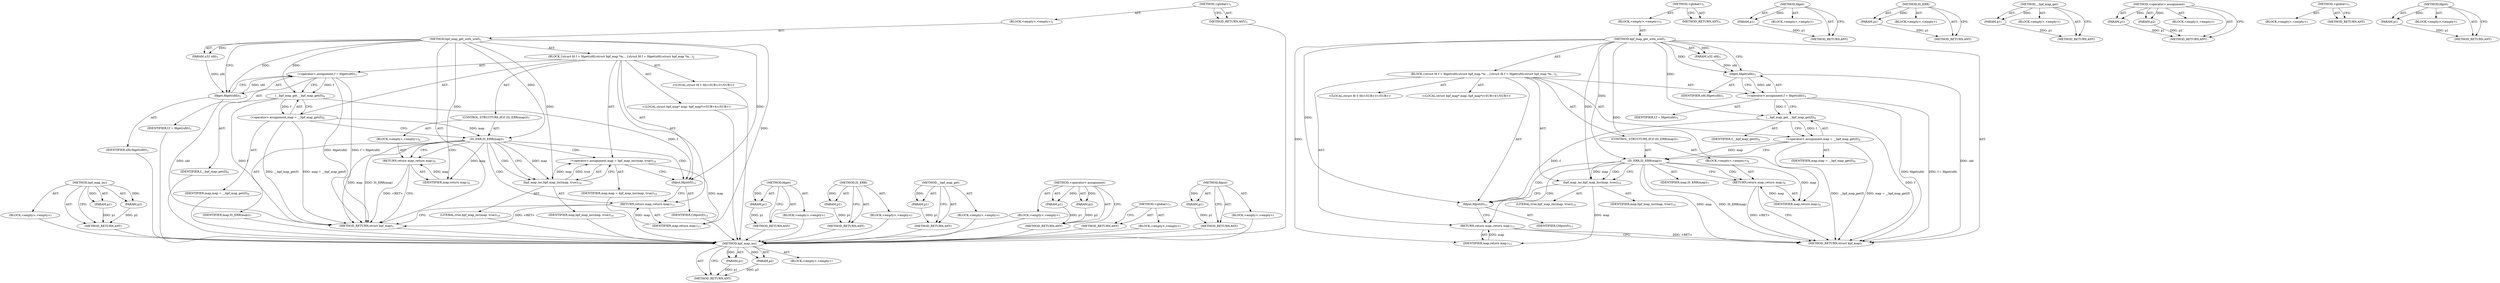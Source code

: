 digraph "fdput" {
vulnerable_76 [label=<(METHOD,bpf_map_inc)>];
vulnerable_77 [label=<(PARAM,p1)>];
vulnerable_78 [label=<(PARAM,p2)>];
vulnerable_79 [label=<(BLOCK,&lt;empty&gt;,&lt;empty&gt;)>];
vulnerable_80 [label=<(METHOD_RETURN,ANY)>];
vulnerable_6 [label=<(METHOD,&lt;global&gt;)<SUB>1</SUB>>];
vulnerable_7 [label=<(BLOCK,&lt;empty&gt;,&lt;empty&gt;)<SUB>1</SUB>>];
vulnerable_8 [label=<(METHOD,bpf_map_get_with_uref)<SUB>1</SUB>>];
vulnerable_9 [label=<(PARAM,u32 ufd)<SUB>1</SUB>>];
vulnerable_10 [label=<(BLOCK,{
	struct fd f = fdget(ufd);
	struct bpf_map *m...,{
	struct fd f = fdget(ufd);
	struct bpf_map *m...)<SUB>2</SUB>>];
vulnerable_11 [label="<(LOCAL,struct fd f: fd)<SUB>3</SUB>>"];
vulnerable_12 [label=<(&lt;operator&gt;.assignment,f = fdget(ufd))<SUB>3</SUB>>];
vulnerable_13 [label=<(IDENTIFIER,f,f = fdget(ufd))<SUB>3</SUB>>];
vulnerable_14 [label=<(fdget,fdget(ufd))<SUB>3</SUB>>];
vulnerable_15 [label=<(IDENTIFIER,ufd,fdget(ufd))<SUB>3</SUB>>];
vulnerable_16 [label="<(LOCAL,struct bpf_map* map: bpf_map*)<SUB>4</SUB>>"];
vulnerable_17 [label=<(&lt;operator&gt;.assignment,map = __bpf_map_get(f))<SUB>6</SUB>>];
vulnerable_18 [label=<(IDENTIFIER,map,map = __bpf_map_get(f))<SUB>6</SUB>>];
vulnerable_19 [label=<(__bpf_map_get,__bpf_map_get(f))<SUB>6</SUB>>];
vulnerable_20 [label=<(IDENTIFIER,f,__bpf_map_get(f))<SUB>6</SUB>>];
vulnerable_21 [label=<(CONTROL_STRUCTURE,IF,if (IS_ERR(map)))<SUB>7</SUB>>];
vulnerable_22 [label=<(IS_ERR,IS_ERR(map))<SUB>7</SUB>>];
vulnerable_23 [label=<(IDENTIFIER,map,IS_ERR(map))<SUB>7</SUB>>];
vulnerable_24 [label=<(BLOCK,&lt;empty&gt;,&lt;empty&gt;)<SUB>8</SUB>>];
vulnerable_25 [label=<(RETURN,return map;,return map;)<SUB>8</SUB>>];
vulnerable_26 [label=<(IDENTIFIER,map,return map;)<SUB>8</SUB>>];
vulnerable_27 [label=<(bpf_map_inc,bpf_map_inc(map, true))<SUB>10</SUB>>];
vulnerable_28 [label=<(IDENTIFIER,map,bpf_map_inc(map, true))<SUB>10</SUB>>];
vulnerable_29 [label=<(LITERAL,true,bpf_map_inc(map, true))<SUB>10</SUB>>];
vulnerable_30 [label=<(fdput,fdput(f))<SUB>11</SUB>>];
vulnerable_31 [label=<(IDENTIFIER,f,fdput(f))<SUB>11</SUB>>];
vulnerable_32 [label=<(RETURN,return map;,return map;)<SUB>13</SUB>>];
vulnerable_33 [label=<(IDENTIFIER,map,return map;)<SUB>13</SUB>>];
vulnerable_34 [label=<(METHOD_RETURN,struct bpf_map)<SUB>1</SUB>>];
vulnerable_36 [label=<(METHOD_RETURN,ANY)<SUB>1</SUB>>];
vulnerable_64 [label=<(METHOD,fdget)>];
vulnerable_65 [label=<(PARAM,p1)>];
vulnerable_66 [label=<(BLOCK,&lt;empty&gt;,&lt;empty&gt;)>];
vulnerable_67 [label=<(METHOD_RETURN,ANY)>];
vulnerable_72 [label=<(METHOD,IS_ERR)>];
vulnerable_73 [label=<(PARAM,p1)>];
vulnerable_74 [label=<(BLOCK,&lt;empty&gt;,&lt;empty&gt;)>];
vulnerable_75 [label=<(METHOD_RETURN,ANY)>];
vulnerable_68 [label=<(METHOD,__bpf_map_get)>];
vulnerable_69 [label=<(PARAM,p1)>];
vulnerable_70 [label=<(BLOCK,&lt;empty&gt;,&lt;empty&gt;)>];
vulnerable_71 [label=<(METHOD_RETURN,ANY)>];
vulnerable_59 [label=<(METHOD,&lt;operator&gt;.assignment)>];
vulnerable_60 [label=<(PARAM,p1)>];
vulnerable_61 [label=<(PARAM,p2)>];
vulnerable_62 [label=<(BLOCK,&lt;empty&gt;,&lt;empty&gt;)>];
vulnerable_63 [label=<(METHOD_RETURN,ANY)>];
vulnerable_53 [label=<(METHOD,&lt;global&gt;)<SUB>1</SUB>>];
vulnerable_54 [label=<(BLOCK,&lt;empty&gt;,&lt;empty&gt;)>];
vulnerable_55 [label=<(METHOD_RETURN,ANY)>];
vulnerable_81 [label=<(METHOD,fdput)>];
vulnerable_82 [label=<(PARAM,p1)>];
vulnerable_83 [label=<(BLOCK,&lt;empty&gt;,&lt;empty&gt;)>];
vulnerable_84 [label=<(METHOD_RETURN,ANY)>];
fixed_78 [label=<(METHOD,bpf_map_inc)>];
fixed_79 [label=<(PARAM,p1)>];
fixed_80 [label=<(PARAM,p2)>];
fixed_81 [label=<(BLOCK,&lt;empty&gt;,&lt;empty&gt;)>];
fixed_82 [label=<(METHOD_RETURN,ANY)>];
fixed_6 [label=<(METHOD,&lt;global&gt;)<SUB>1</SUB>>];
fixed_7 [label=<(BLOCK,&lt;empty&gt;,&lt;empty&gt;)<SUB>1</SUB>>];
fixed_8 [label=<(METHOD,bpf_map_get_with_uref)<SUB>1</SUB>>];
fixed_9 [label=<(PARAM,u32 ufd)<SUB>1</SUB>>];
fixed_10 [label=<(BLOCK,{
	struct fd f = fdget(ufd);
	struct bpf_map *m...,{
	struct fd f = fdget(ufd);
	struct bpf_map *m...)<SUB>2</SUB>>];
fixed_11 [label="<(LOCAL,struct fd f: fd)<SUB>3</SUB>>"];
fixed_12 [label=<(&lt;operator&gt;.assignment,f = fdget(ufd))<SUB>3</SUB>>];
fixed_13 [label=<(IDENTIFIER,f,f = fdget(ufd))<SUB>3</SUB>>];
fixed_14 [label=<(fdget,fdget(ufd))<SUB>3</SUB>>];
fixed_15 [label=<(IDENTIFIER,ufd,fdget(ufd))<SUB>3</SUB>>];
fixed_16 [label="<(LOCAL,struct bpf_map* map: bpf_map*)<SUB>4</SUB>>"];
fixed_17 [label=<(&lt;operator&gt;.assignment,map = __bpf_map_get(f))<SUB>6</SUB>>];
fixed_18 [label=<(IDENTIFIER,map,map = __bpf_map_get(f))<SUB>6</SUB>>];
fixed_19 [label=<(__bpf_map_get,__bpf_map_get(f))<SUB>6</SUB>>];
fixed_20 [label=<(IDENTIFIER,f,__bpf_map_get(f))<SUB>6</SUB>>];
fixed_21 [label=<(CONTROL_STRUCTURE,IF,if (IS_ERR(map)))<SUB>7</SUB>>];
fixed_22 [label=<(IS_ERR,IS_ERR(map))<SUB>7</SUB>>];
fixed_23 [label=<(IDENTIFIER,map,IS_ERR(map))<SUB>7</SUB>>];
fixed_24 [label=<(BLOCK,&lt;empty&gt;,&lt;empty&gt;)<SUB>8</SUB>>];
fixed_25 [label=<(RETURN,return map;,return map;)<SUB>8</SUB>>];
fixed_26 [label=<(IDENTIFIER,map,return map;)<SUB>8</SUB>>];
fixed_27 [label=<(&lt;operator&gt;.assignment,map = bpf_map_inc(map, true))<SUB>10</SUB>>];
fixed_28 [label=<(IDENTIFIER,map,map = bpf_map_inc(map, true))<SUB>10</SUB>>];
fixed_29 [label=<(bpf_map_inc,bpf_map_inc(map, true))<SUB>10</SUB>>];
fixed_30 [label=<(IDENTIFIER,map,bpf_map_inc(map, true))<SUB>10</SUB>>];
fixed_31 [label=<(LITERAL,true,bpf_map_inc(map, true))<SUB>10</SUB>>];
fixed_32 [label=<(fdput,fdput(f))<SUB>11</SUB>>];
fixed_33 [label=<(IDENTIFIER,f,fdput(f))<SUB>11</SUB>>];
fixed_34 [label=<(RETURN,return map;,return map;)<SUB>13</SUB>>];
fixed_35 [label=<(IDENTIFIER,map,return map;)<SUB>13</SUB>>];
fixed_36 [label=<(METHOD_RETURN,struct bpf_map)<SUB>1</SUB>>];
fixed_38 [label=<(METHOD_RETURN,ANY)<SUB>1</SUB>>];
fixed_66 [label=<(METHOD,fdget)>];
fixed_67 [label=<(PARAM,p1)>];
fixed_68 [label=<(BLOCK,&lt;empty&gt;,&lt;empty&gt;)>];
fixed_69 [label=<(METHOD_RETURN,ANY)>];
fixed_74 [label=<(METHOD,IS_ERR)>];
fixed_75 [label=<(PARAM,p1)>];
fixed_76 [label=<(BLOCK,&lt;empty&gt;,&lt;empty&gt;)>];
fixed_77 [label=<(METHOD_RETURN,ANY)>];
fixed_70 [label=<(METHOD,__bpf_map_get)>];
fixed_71 [label=<(PARAM,p1)>];
fixed_72 [label=<(BLOCK,&lt;empty&gt;,&lt;empty&gt;)>];
fixed_73 [label=<(METHOD_RETURN,ANY)>];
fixed_61 [label=<(METHOD,&lt;operator&gt;.assignment)>];
fixed_62 [label=<(PARAM,p1)>];
fixed_63 [label=<(PARAM,p2)>];
fixed_64 [label=<(BLOCK,&lt;empty&gt;,&lt;empty&gt;)>];
fixed_65 [label=<(METHOD_RETURN,ANY)>];
fixed_55 [label=<(METHOD,&lt;global&gt;)<SUB>1</SUB>>];
fixed_56 [label=<(BLOCK,&lt;empty&gt;,&lt;empty&gt;)>];
fixed_57 [label=<(METHOD_RETURN,ANY)>];
fixed_83 [label=<(METHOD,fdput)>];
fixed_84 [label=<(PARAM,p1)>];
fixed_85 [label=<(BLOCK,&lt;empty&gt;,&lt;empty&gt;)>];
fixed_86 [label=<(METHOD_RETURN,ANY)>];
vulnerable_76 -> vulnerable_77  [key=0, label="AST: "];
vulnerable_76 -> vulnerable_77  [key=1, label="DDG: "];
vulnerable_76 -> vulnerable_79  [key=0, label="AST: "];
vulnerable_76 -> vulnerable_78  [key=0, label="AST: "];
vulnerable_76 -> vulnerable_78  [key=1, label="DDG: "];
vulnerable_76 -> vulnerable_80  [key=0, label="AST: "];
vulnerable_76 -> vulnerable_80  [key=1, label="CFG: "];
vulnerable_77 -> vulnerable_80  [key=0, label="DDG: p1"];
vulnerable_78 -> vulnerable_80  [key=0, label="DDG: p2"];
vulnerable_6 -> vulnerable_7  [key=0, label="AST: "];
vulnerable_6 -> vulnerable_36  [key=0, label="AST: "];
vulnerable_6 -> vulnerable_36  [key=1, label="CFG: "];
vulnerable_7 -> vulnerable_8  [key=0, label="AST: "];
vulnerable_8 -> vulnerable_9  [key=0, label="AST: "];
vulnerable_8 -> vulnerable_9  [key=1, label="DDG: "];
vulnerable_8 -> vulnerable_10  [key=0, label="AST: "];
vulnerable_8 -> vulnerable_34  [key=0, label="AST: "];
vulnerable_8 -> vulnerable_14  [key=0, label="CFG: "];
vulnerable_8 -> vulnerable_14  [key=1, label="DDG: "];
vulnerable_8 -> vulnerable_27  [key=0, label="DDG: "];
vulnerable_8 -> vulnerable_30  [key=0, label="DDG: "];
vulnerable_8 -> vulnerable_33  [key=0, label="DDG: "];
vulnerable_8 -> vulnerable_19  [key=0, label="DDG: "];
vulnerable_8 -> vulnerable_22  [key=0, label="DDG: "];
vulnerable_8 -> vulnerable_26  [key=0, label="DDG: "];
vulnerable_9 -> vulnerable_14  [key=0, label="DDG: ufd"];
vulnerable_10 -> vulnerable_11  [key=0, label="AST: "];
vulnerable_10 -> vulnerable_12  [key=0, label="AST: "];
vulnerable_10 -> vulnerable_16  [key=0, label="AST: "];
vulnerable_10 -> vulnerable_17  [key=0, label="AST: "];
vulnerable_10 -> vulnerable_21  [key=0, label="AST: "];
vulnerable_10 -> vulnerable_27  [key=0, label="AST: "];
vulnerable_10 -> vulnerable_30  [key=0, label="AST: "];
vulnerable_10 -> vulnerable_32  [key=0, label="AST: "];
vulnerable_12 -> vulnerable_13  [key=0, label="AST: "];
vulnerable_12 -> vulnerable_14  [key=0, label="AST: "];
vulnerable_12 -> vulnerable_19  [key=0, label="CFG: "];
vulnerable_12 -> vulnerable_19  [key=1, label="DDG: f"];
vulnerable_12 -> vulnerable_34  [key=0, label="DDG: fdget(ufd)"];
vulnerable_12 -> vulnerable_34  [key=1, label="DDG: f = fdget(ufd)"];
vulnerable_14 -> vulnerable_15  [key=0, label="AST: "];
vulnerable_14 -> vulnerable_12  [key=0, label="CFG: "];
vulnerable_14 -> vulnerable_12  [key=1, label="DDG: ufd"];
vulnerable_14 -> vulnerable_34  [key=0, label="DDG: ufd"];
vulnerable_17 -> vulnerable_18  [key=0, label="AST: "];
vulnerable_17 -> vulnerable_19  [key=0, label="AST: "];
vulnerable_17 -> vulnerable_22  [key=0, label="CFG: "];
vulnerable_17 -> vulnerable_22  [key=1, label="DDG: map"];
vulnerable_17 -> vulnerable_34  [key=0, label="DDG: __bpf_map_get(f)"];
vulnerable_17 -> vulnerable_34  [key=1, label="DDG: map = __bpf_map_get(f)"];
vulnerable_19 -> vulnerable_20  [key=0, label="AST: "];
vulnerable_19 -> vulnerable_17  [key=0, label="CFG: "];
vulnerable_19 -> vulnerable_17  [key=1, label="DDG: f"];
vulnerable_19 -> vulnerable_34  [key=0, label="DDG: f"];
vulnerable_19 -> vulnerable_30  [key=0, label="DDG: f"];
vulnerable_21 -> vulnerable_22  [key=0, label="AST: "];
vulnerable_21 -> vulnerable_24  [key=0, label="AST: "];
vulnerable_22 -> vulnerable_23  [key=0, label="AST: "];
vulnerable_22 -> vulnerable_25  [key=0, label="CFG: "];
vulnerable_22 -> vulnerable_25  [key=1, label="CDG: "];
vulnerable_22 -> vulnerable_27  [key=0, label="CFG: "];
vulnerable_22 -> vulnerable_27  [key=1, label="DDG: map"];
vulnerable_22 -> vulnerable_27  [key=2, label="CDG: "];
vulnerable_22 -> vulnerable_34  [key=0, label="DDG: map"];
vulnerable_22 -> vulnerable_34  [key=1, label="DDG: IS_ERR(map)"];
vulnerable_22 -> vulnerable_26  [key=0, label="DDG: map"];
vulnerable_22 -> vulnerable_30  [key=0, label="CDG: "];
vulnerable_22 -> vulnerable_32  [key=0, label="CDG: "];
vulnerable_24 -> vulnerable_25  [key=0, label="AST: "];
vulnerable_25 -> vulnerable_26  [key=0, label="AST: "];
vulnerable_25 -> vulnerable_34  [key=0, label="CFG: "];
vulnerable_25 -> vulnerable_34  [key=1, label="DDG: &lt;RET&gt;"];
vulnerable_26 -> vulnerable_25  [key=0, label="DDG: map"];
vulnerable_27 -> vulnerable_28  [key=0, label="AST: "];
vulnerable_27 -> vulnerable_29  [key=0, label="AST: "];
vulnerable_27 -> vulnerable_30  [key=0, label="CFG: "];
vulnerable_27 -> vulnerable_33  [key=0, label="DDG: map"];
vulnerable_30 -> vulnerable_31  [key=0, label="AST: "];
vulnerable_30 -> vulnerable_32  [key=0, label="CFG: "];
vulnerable_32 -> vulnerable_33  [key=0, label="AST: "];
vulnerable_32 -> vulnerable_34  [key=0, label="CFG: "];
vulnerable_32 -> vulnerable_34  [key=1, label="DDG: &lt;RET&gt;"];
vulnerable_33 -> vulnerable_32  [key=0, label="DDG: map"];
vulnerable_64 -> vulnerable_65  [key=0, label="AST: "];
vulnerable_64 -> vulnerable_65  [key=1, label="DDG: "];
vulnerable_64 -> vulnerable_66  [key=0, label="AST: "];
vulnerable_64 -> vulnerable_67  [key=0, label="AST: "];
vulnerable_64 -> vulnerable_67  [key=1, label="CFG: "];
vulnerable_65 -> vulnerable_67  [key=0, label="DDG: p1"];
vulnerable_72 -> vulnerable_73  [key=0, label="AST: "];
vulnerable_72 -> vulnerable_73  [key=1, label="DDG: "];
vulnerable_72 -> vulnerable_74  [key=0, label="AST: "];
vulnerable_72 -> vulnerable_75  [key=0, label="AST: "];
vulnerable_72 -> vulnerable_75  [key=1, label="CFG: "];
vulnerable_73 -> vulnerable_75  [key=0, label="DDG: p1"];
vulnerable_68 -> vulnerable_69  [key=0, label="AST: "];
vulnerable_68 -> vulnerable_69  [key=1, label="DDG: "];
vulnerable_68 -> vulnerable_70  [key=0, label="AST: "];
vulnerable_68 -> vulnerable_71  [key=0, label="AST: "];
vulnerable_68 -> vulnerable_71  [key=1, label="CFG: "];
vulnerable_69 -> vulnerable_71  [key=0, label="DDG: p1"];
vulnerable_59 -> vulnerable_60  [key=0, label="AST: "];
vulnerable_59 -> vulnerable_60  [key=1, label="DDG: "];
vulnerable_59 -> vulnerable_62  [key=0, label="AST: "];
vulnerable_59 -> vulnerable_61  [key=0, label="AST: "];
vulnerable_59 -> vulnerable_61  [key=1, label="DDG: "];
vulnerable_59 -> vulnerable_63  [key=0, label="AST: "];
vulnerable_59 -> vulnerable_63  [key=1, label="CFG: "];
vulnerable_60 -> vulnerable_63  [key=0, label="DDG: p1"];
vulnerable_61 -> vulnerable_63  [key=0, label="DDG: p2"];
vulnerable_53 -> vulnerable_54  [key=0, label="AST: "];
vulnerable_53 -> vulnerable_55  [key=0, label="AST: "];
vulnerable_53 -> vulnerable_55  [key=1, label="CFG: "];
vulnerable_81 -> vulnerable_82  [key=0, label="AST: "];
vulnerable_81 -> vulnerable_82  [key=1, label="DDG: "];
vulnerable_81 -> vulnerable_83  [key=0, label="AST: "];
vulnerable_81 -> vulnerable_84  [key=0, label="AST: "];
vulnerable_81 -> vulnerable_84  [key=1, label="CFG: "];
vulnerable_82 -> vulnerable_84  [key=0, label="DDG: p1"];
fixed_78 -> fixed_79  [key=0, label="AST: "];
fixed_78 -> fixed_79  [key=1, label="DDG: "];
fixed_78 -> fixed_81  [key=0, label="AST: "];
fixed_78 -> fixed_80  [key=0, label="AST: "];
fixed_78 -> fixed_80  [key=1, label="DDG: "];
fixed_78 -> fixed_82  [key=0, label="AST: "];
fixed_78 -> fixed_82  [key=1, label="CFG: "];
fixed_79 -> fixed_82  [key=0, label="DDG: p1"];
fixed_80 -> fixed_82  [key=0, label="DDG: p2"];
fixed_81 -> vulnerable_76  [key=0];
fixed_82 -> vulnerable_76  [key=0];
fixed_6 -> fixed_7  [key=0, label="AST: "];
fixed_6 -> fixed_38  [key=0, label="AST: "];
fixed_6 -> fixed_38  [key=1, label="CFG: "];
fixed_7 -> fixed_8  [key=0, label="AST: "];
fixed_8 -> fixed_9  [key=0, label="AST: "];
fixed_8 -> fixed_9  [key=1, label="DDG: "];
fixed_8 -> fixed_10  [key=0, label="AST: "];
fixed_8 -> fixed_36  [key=0, label="AST: "];
fixed_8 -> fixed_14  [key=0, label="CFG: "];
fixed_8 -> fixed_14  [key=1, label="DDG: "];
fixed_8 -> fixed_32  [key=0, label="DDG: "];
fixed_8 -> fixed_35  [key=0, label="DDG: "];
fixed_8 -> fixed_19  [key=0, label="DDG: "];
fixed_8 -> fixed_22  [key=0, label="DDG: "];
fixed_8 -> fixed_29  [key=0, label="DDG: "];
fixed_8 -> fixed_26  [key=0, label="DDG: "];
fixed_9 -> fixed_14  [key=0, label="DDG: ufd"];
fixed_10 -> fixed_11  [key=0, label="AST: "];
fixed_10 -> fixed_12  [key=0, label="AST: "];
fixed_10 -> fixed_16  [key=0, label="AST: "];
fixed_10 -> fixed_17  [key=0, label="AST: "];
fixed_10 -> fixed_21  [key=0, label="AST: "];
fixed_10 -> fixed_27  [key=0, label="AST: "];
fixed_10 -> fixed_32  [key=0, label="AST: "];
fixed_10 -> fixed_34  [key=0, label="AST: "];
fixed_11 -> vulnerable_76  [key=0];
fixed_12 -> fixed_13  [key=0, label="AST: "];
fixed_12 -> fixed_14  [key=0, label="AST: "];
fixed_12 -> fixed_19  [key=0, label="CFG: "];
fixed_12 -> fixed_19  [key=1, label="DDG: f"];
fixed_12 -> fixed_36  [key=0, label="DDG: fdget(ufd)"];
fixed_12 -> fixed_36  [key=1, label="DDG: f = fdget(ufd)"];
fixed_13 -> vulnerable_76  [key=0];
fixed_14 -> fixed_15  [key=0, label="AST: "];
fixed_14 -> fixed_12  [key=0, label="CFG: "];
fixed_14 -> fixed_12  [key=1, label="DDG: ufd"];
fixed_14 -> fixed_36  [key=0, label="DDG: ufd"];
fixed_15 -> vulnerable_76  [key=0];
fixed_16 -> vulnerable_76  [key=0];
fixed_17 -> fixed_18  [key=0, label="AST: "];
fixed_17 -> fixed_19  [key=0, label="AST: "];
fixed_17 -> fixed_22  [key=0, label="CFG: "];
fixed_17 -> fixed_22  [key=1, label="DDG: map"];
fixed_17 -> fixed_36  [key=0, label="DDG: __bpf_map_get(f)"];
fixed_17 -> fixed_36  [key=1, label="DDG: map = __bpf_map_get(f)"];
fixed_18 -> vulnerable_76  [key=0];
fixed_19 -> fixed_20  [key=0, label="AST: "];
fixed_19 -> fixed_17  [key=0, label="CFG: "];
fixed_19 -> fixed_17  [key=1, label="DDG: f"];
fixed_19 -> fixed_36  [key=0, label="DDG: f"];
fixed_19 -> fixed_32  [key=0, label="DDG: f"];
fixed_20 -> vulnerable_76  [key=0];
fixed_21 -> fixed_22  [key=0, label="AST: "];
fixed_21 -> fixed_24  [key=0, label="AST: "];
fixed_22 -> fixed_23  [key=0, label="AST: "];
fixed_22 -> fixed_25  [key=0, label="CFG: "];
fixed_22 -> fixed_25  [key=1, label="CDG: "];
fixed_22 -> fixed_29  [key=0, label="CFG: "];
fixed_22 -> fixed_29  [key=1, label="DDG: map"];
fixed_22 -> fixed_29  [key=2, label="CDG: "];
fixed_22 -> fixed_36  [key=0, label="DDG: map"];
fixed_22 -> fixed_36  [key=1, label="DDG: IS_ERR(map)"];
fixed_22 -> fixed_26  [key=0, label="DDG: map"];
fixed_22 -> fixed_34  [key=0, label="CDG: "];
fixed_22 -> fixed_32  [key=0, label="CDG: "];
fixed_22 -> fixed_27  [key=0, label="CDG: "];
fixed_23 -> vulnerable_76  [key=0];
fixed_24 -> fixed_25  [key=0, label="AST: "];
fixed_25 -> fixed_26  [key=0, label="AST: "];
fixed_25 -> fixed_36  [key=0, label="CFG: "];
fixed_25 -> fixed_36  [key=1, label="DDG: &lt;RET&gt;"];
fixed_26 -> fixed_25  [key=0, label="DDG: map"];
fixed_27 -> fixed_28  [key=0, label="AST: "];
fixed_27 -> fixed_29  [key=0, label="AST: "];
fixed_27 -> fixed_32  [key=0, label="CFG: "];
fixed_27 -> fixed_35  [key=0, label="DDG: map"];
fixed_28 -> vulnerable_76  [key=0];
fixed_29 -> fixed_30  [key=0, label="AST: "];
fixed_29 -> fixed_31  [key=0, label="AST: "];
fixed_29 -> fixed_27  [key=0, label="CFG: "];
fixed_29 -> fixed_27  [key=1, label="DDG: map"];
fixed_29 -> fixed_27  [key=2, label="DDG: true"];
fixed_30 -> vulnerable_76  [key=0];
fixed_31 -> vulnerable_76  [key=0];
fixed_32 -> fixed_33  [key=0, label="AST: "];
fixed_32 -> fixed_34  [key=0, label="CFG: "];
fixed_33 -> vulnerable_76  [key=0];
fixed_34 -> fixed_35  [key=0, label="AST: "];
fixed_34 -> fixed_36  [key=0, label="CFG: "];
fixed_34 -> fixed_36  [key=1, label="DDG: &lt;RET&gt;"];
fixed_35 -> fixed_34  [key=0, label="DDG: map"];
fixed_36 -> vulnerable_76  [key=0];
fixed_38 -> vulnerable_76  [key=0];
fixed_66 -> fixed_67  [key=0, label="AST: "];
fixed_66 -> fixed_67  [key=1, label="DDG: "];
fixed_66 -> fixed_68  [key=0, label="AST: "];
fixed_66 -> fixed_69  [key=0, label="AST: "];
fixed_66 -> fixed_69  [key=1, label="CFG: "];
fixed_67 -> fixed_69  [key=0, label="DDG: p1"];
fixed_68 -> vulnerable_76  [key=0];
fixed_69 -> vulnerable_76  [key=0];
fixed_74 -> fixed_75  [key=0, label="AST: "];
fixed_74 -> fixed_75  [key=1, label="DDG: "];
fixed_74 -> fixed_76  [key=0, label="AST: "];
fixed_74 -> fixed_77  [key=0, label="AST: "];
fixed_74 -> fixed_77  [key=1, label="CFG: "];
fixed_75 -> fixed_77  [key=0, label="DDG: p1"];
fixed_76 -> vulnerable_76  [key=0];
fixed_77 -> vulnerable_76  [key=0];
fixed_70 -> fixed_71  [key=0, label="AST: "];
fixed_70 -> fixed_71  [key=1, label="DDG: "];
fixed_70 -> fixed_72  [key=0, label="AST: "];
fixed_70 -> fixed_73  [key=0, label="AST: "];
fixed_70 -> fixed_73  [key=1, label="CFG: "];
fixed_71 -> fixed_73  [key=0, label="DDG: p1"];
fixed_72 -> vulnerable_76  [key=0];
fixed_73 -> vulnerable_76  [key=0];
fixed_61 -> fixed_62  [key=0, label="AST: "];
fixed_61 -> fixed_62  [key=1, label="DDG: "];
fixed_61 -> fixed_64  [key=0, label="AST: "];
fixed_61 -> fixed_63  [key=0, label="AST: "];
fixed_61 -> fixed_63  [key=1, label="DDG: "];
fixed_61 -> fixed_65  [key=0, label="AST: "];
fixed_61 -> fixed_65  [key=1, label="CFG: "];
fixed_62 -> fixed_65  [key=0, label="DDG: p1"];
fixed_63 -> fixed_65  [key=0, label="DDG: p2"];
fixed_64 -> vulnerable_76  [key=0];
fixed_65 -> vulnerable_76  [key=0];
fixed_55 -> fixed_56  [key=0, label="AST: "];
fixed_55 -> fixed_57  [key=0, label="AST: "];
fixed_55 -> fixed_57  [key=1, label="CFG: "];
fixed_56 -> vulnerable_76  [key=0];
fixed_57 -> vulnerable_76  [key=0];
fixed_83 -> fixed_84  [key=0, label="AST: "];
fixed_83 -> fixed_84  [key=1, label="DDG: "];
fixed_83 -> fixed_85  [key=0, label="AST: "];
fixed_83 -> fixed_86  [key=0, label="AST: "];
fixed_83 -> fixed_86  [key=1, label="CFG: "];
fixed_84 -> fixed_86  [key=0, label="DDG: p1"];
fixed_85 -> vulnerable_76  [key=0];
fixed_86 -> vulnerable_76  [key=0];
}
